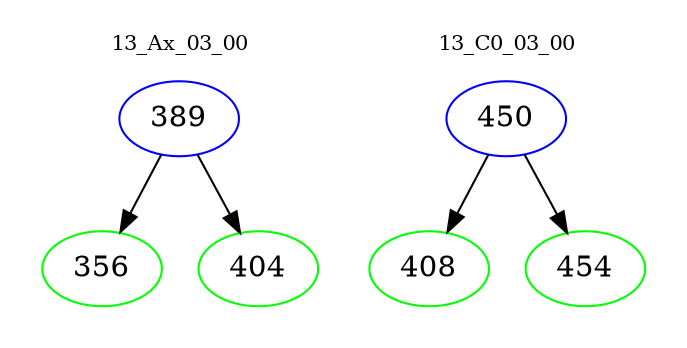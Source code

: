 digraph{
subgraph cluster_0 {
color = white
label = "13_Ax_03_00";
fontsize=10;
T0_389 [label="389", color="blue"]
T0_389 -> T0_356 [color="black"]
T0_356 [label="356", color="green"]
T0_389 -> T0_404 [color="black"]
T0_404 [label="404", color="green"]
}
subgraph cluster_1 {
color = white
label = "13_C0_03_00";
fontsize=10;
T1_450 [label="450", color="blue"]
T1_450 -> T1_408 [color="black"]
T1_408 [label="408", color="green"]
T1_450 -> T1_454 [color="black"]
T1_454 [label="454", color="green"]
}
}
